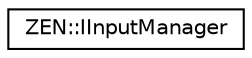 digraph "Graphical Class Hierarchy"
{
 // LATEX_PDF_SIZE
  edge [fontname="Helvetica",fontsize="10",labelfontname="Helvetica",labelfontsize="10"];
  node [fontname="Helvetica",fontsize="10",shape=record];
  rankdir="LR";
  Node0 [label="ZEN::IInputManager",height=0.2,width=0.4,color="black", fillcolor="white", style="filled",URL="$classZEN_1_1IInputManager.html",tooltip=" "];
}
